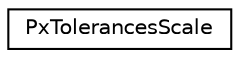 digraph "Graphical Class Hierarchy"
{
  edge [fontname="Helvetica",fontsize="10",labelfontname="Helvetica",labelfontsize="10"];
  node [fontname="Helvetica",fontsize="10",shape=record];
  rankdir="LR";
  Node0 [label="PxTolerancesScale",height=0.2,width=0.4,color="black", fillcolor="white", style="filled",URL="$classPxTolerancesScale.html",tooltip="Class to define the scale at which simulation runs. Most simulation tolerances are calculated in term..."];
}
